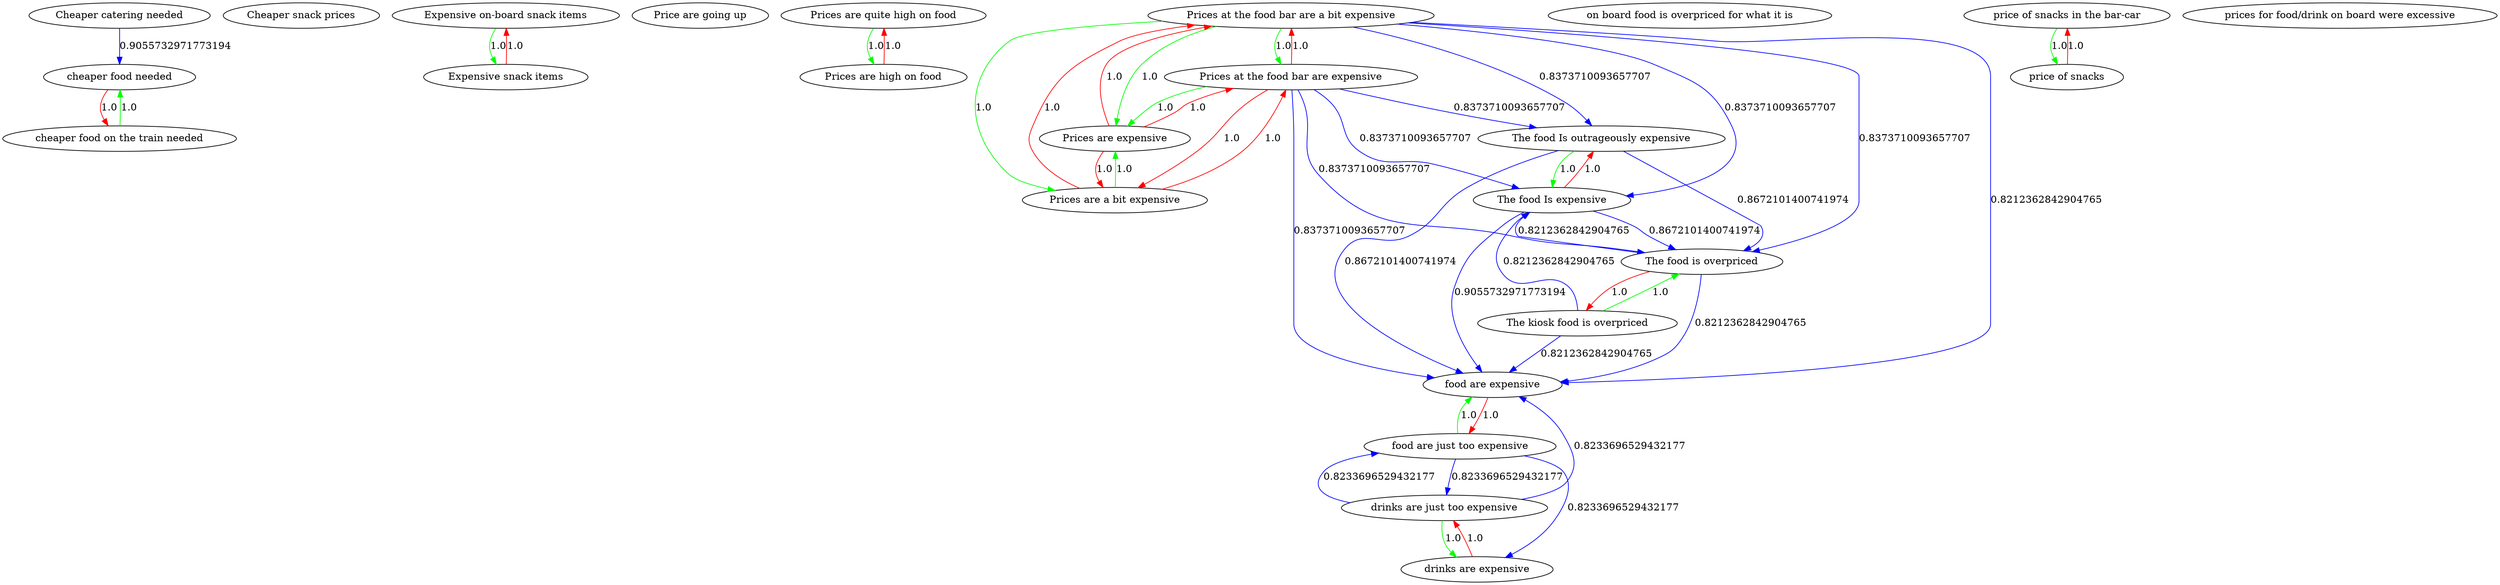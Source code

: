 digraph rawGraph {
"Cheaper catering needed";"Cheaper snack prices";"Expensive on-board snack items";"Expensive snack items";"Price are going up";"Prices are quite high on food";"Prices are high on food";"Prices at the food bar are a bit expensive";"Prices at the food bar are expensive";"Prices are expensive";"Prices are a bit expensive";"The food Is outrageously expensive";"The food Is expensive";"The kiosk food is overpriced";"The food is overpriced";"cheaper food on the train needed";"cheaper food needed";"drinks are just too expensive";"drinks are expensive";"food are just too expensive";"food are expensive";"on board food is overpriced for what it is";"price of snacks in the bar-car";"price of snacks";"prices for food/drink on board were excessive";"Expensive on-board snack items" -> "Expensive snack items" [label=1.0] [color=green]
"Expensive snack items" -> "Expensive on-board snack items" [label=1.0] [color=red]
"Prices are quite high on food" -> "Prices are high on food" [label=1.0] [color=green]
"Prices are high on food" -> "Prices are quite high on food" [label=1.0] [color=red]
"Prices at the food bar are a bit expensive" -> "Prices at the food bar are expensive" [label=1.0] [color=green]
"Prices at the food bar are expensive" -> "Prices are expensive" [label=1.0] [color=green]
"Prices at the food bar are a bit expensive" -> "Prices are a bit expensive" [label=1.0] [color=green]
"Prices are a bit expensive" -> "Prices are expensive" [label=1.0] [color=green]
"Prices at the food bar are a bit expensive" -> "Prices are expensive" [label=1.0] [color=green]
"Prices at the food bar are expensive" -> "Prices at the food bar are a bit expensive" [label=1.0] [color=red]
"Prices at the food bar are expensive" -> "Prices are a bit expensive" [label=1.0] [color=red]
"Prices are expensive" -> "Prices at the food bar are a bit expensive" [label=1.0] [color=red]
"Prices are expensive" -> "Prices at the food bar are expensive" [label=1.0] [color=red]
"Prices are expensive" -> "Prices are a bit expensive" [label=1.0] [color=red]
"Prices are a bit expensive" -> "Prices at the food bar are a bit expensive" [label=1.0] [color=red]
"Prices are a bit expensive" -> "Prices at the food bar are expensive" [label=1.0] [color=red]
"The food Is outrageously expensive" -> "The food Is expensive" [label=1.0] [color=green]
"The food Is expensive" -> "The food Is outrageously expensive" [label=1.0] [color=red]
"Prices at the food bar are expensive" -> "The food Is outrageously expensive" [label=0.8373710093657707] [color=blue]
"Prices at the food bar are a bit expensive" -> "The food Is outrageously expensive" [label=0.8373710093657707] [color=blue]
"Prices at the food bar are expensive" -> "The food Is expensive" [label=0.8373710093657707] [color=blue]
"The kiosk food is overpriced" -> "The food is overpriced" [label=1.0] [color=green]
"The food is overpriced" -> "The kiosk food is overpriced" [label=1.0] [color=red]
"The food Is expensive" -> "The food is overpriced" [label=0.8672101400741974] [color=blue]
"The food is overpriced" -> "The food Is expensive" [label=0.8212362842904765] [color=blue]
"Prices at the food bar are expensive" -> "The food is overpriced" [label=0.8373710093657707] [color=blue]
"The kiosk food is overpriced" -> "The food Is expensive" [label=0.8212362842904765] [color=blue]
"cheaper food on the train needed" -> "cheaper food needed" [label=1.0] [color=green]
"cheaper food needed" -> "cheaper food on the train needed" [label=1.0] [color=red]
"Cheaper catering needed" -> "cheaper food needed" [label=0.9055732971773194] [color=blue]
"drinks are just too expensive" -> "drinks are expensive" [label=1.0] [color=green]
"drinks are expensive" -> "drinks are just too expensive" [label=1.0] [color=red]
"food are just too expensive" -> "food are expensive" [label=1.0] [color=green]
"food are expensive" -> "food are just too expensive" [label=1.0] [color=red]
"The food Is expensive" -> "food are expensive" [label=0.9055732971773194] [color=blue]
"drinks are just too expensive" -> "food are just too expensive" [label=0.8233696529432177] [color=blue]
"food are just too expensive" -> "drinks are just too expensive" [label=0.8233696529432177] [color=blue]
"price of snacks in the bar-car" -> "price of snacks" [label=1.0] [color=green]
"price of snacks" -> "price of snacks in the bar-car" [label=1.0] [color=red]
"Prices at the food bar are a bit expensive" -> "The food is overpriced" [label=0.8373710093657707] [color=blue]
"Prices at the food bar are a bit expensive" -> "The food Is expensive" [label=0.8373710093657707] [color=blue]
"Prices at the food bar are expensive" -> "food are expensive" [label=0.8373710093657707] [color=blue]
"The food Is outrageously expensive" -> "The food is overpriced" [label=0.8672101400741974] [color=blue]
"The food Is outrageously expensive" -> "food are expensive" [label=0.8672101400741974] [color=blue]
"The kiosk food is overpriced" -> "food are expensive" [label=0.8212362842904765] [color=blue]
"The food is overpriced" -> "food are expensive" [label=0.8212362842904765] [color=blue]
"drinks are just too expensive" -> "food are expensive" [label=0.8233696529432177] [color=blue]
"food are just too expensive" -> "drinks are expensive" [label=0.8233696529432177] [color=blue]
"Prices at the food bar are a bit expensive" -> "food are expensive" [label=0.8212362842904765] [color=blue]
}